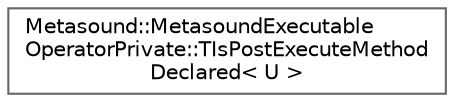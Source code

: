 digraph "Graphical Class Hierarchy"
{
 // INTERACTIVE_SVG=YES
 // LATEX_PDF_SIZE
  bgcolor="transparent";
  edge [fontname=Helvetica,fontsize=10,labelfontname=Helvetica,labelfontsize=10];
  node [fontname=Helvetica,fontsize=10,shape=box,height=0.2,width=0.4];
  rankdir="LR";
  Node0 [id="Node000000",label="Metasound::MetasoundExecutable\lOperatorPrivate::TIsPostExecuteMethod\lDeclared\< U \>",height=0.2,width=0.4,color="grey40", fillcolor="white", style="filled",URL="$d5/df9/classMetasound_1_1MetasoundExecutableOperatorPrivate_1_1TIsPostExecuteMethodDeclared.html",tooltip=" "];
}
